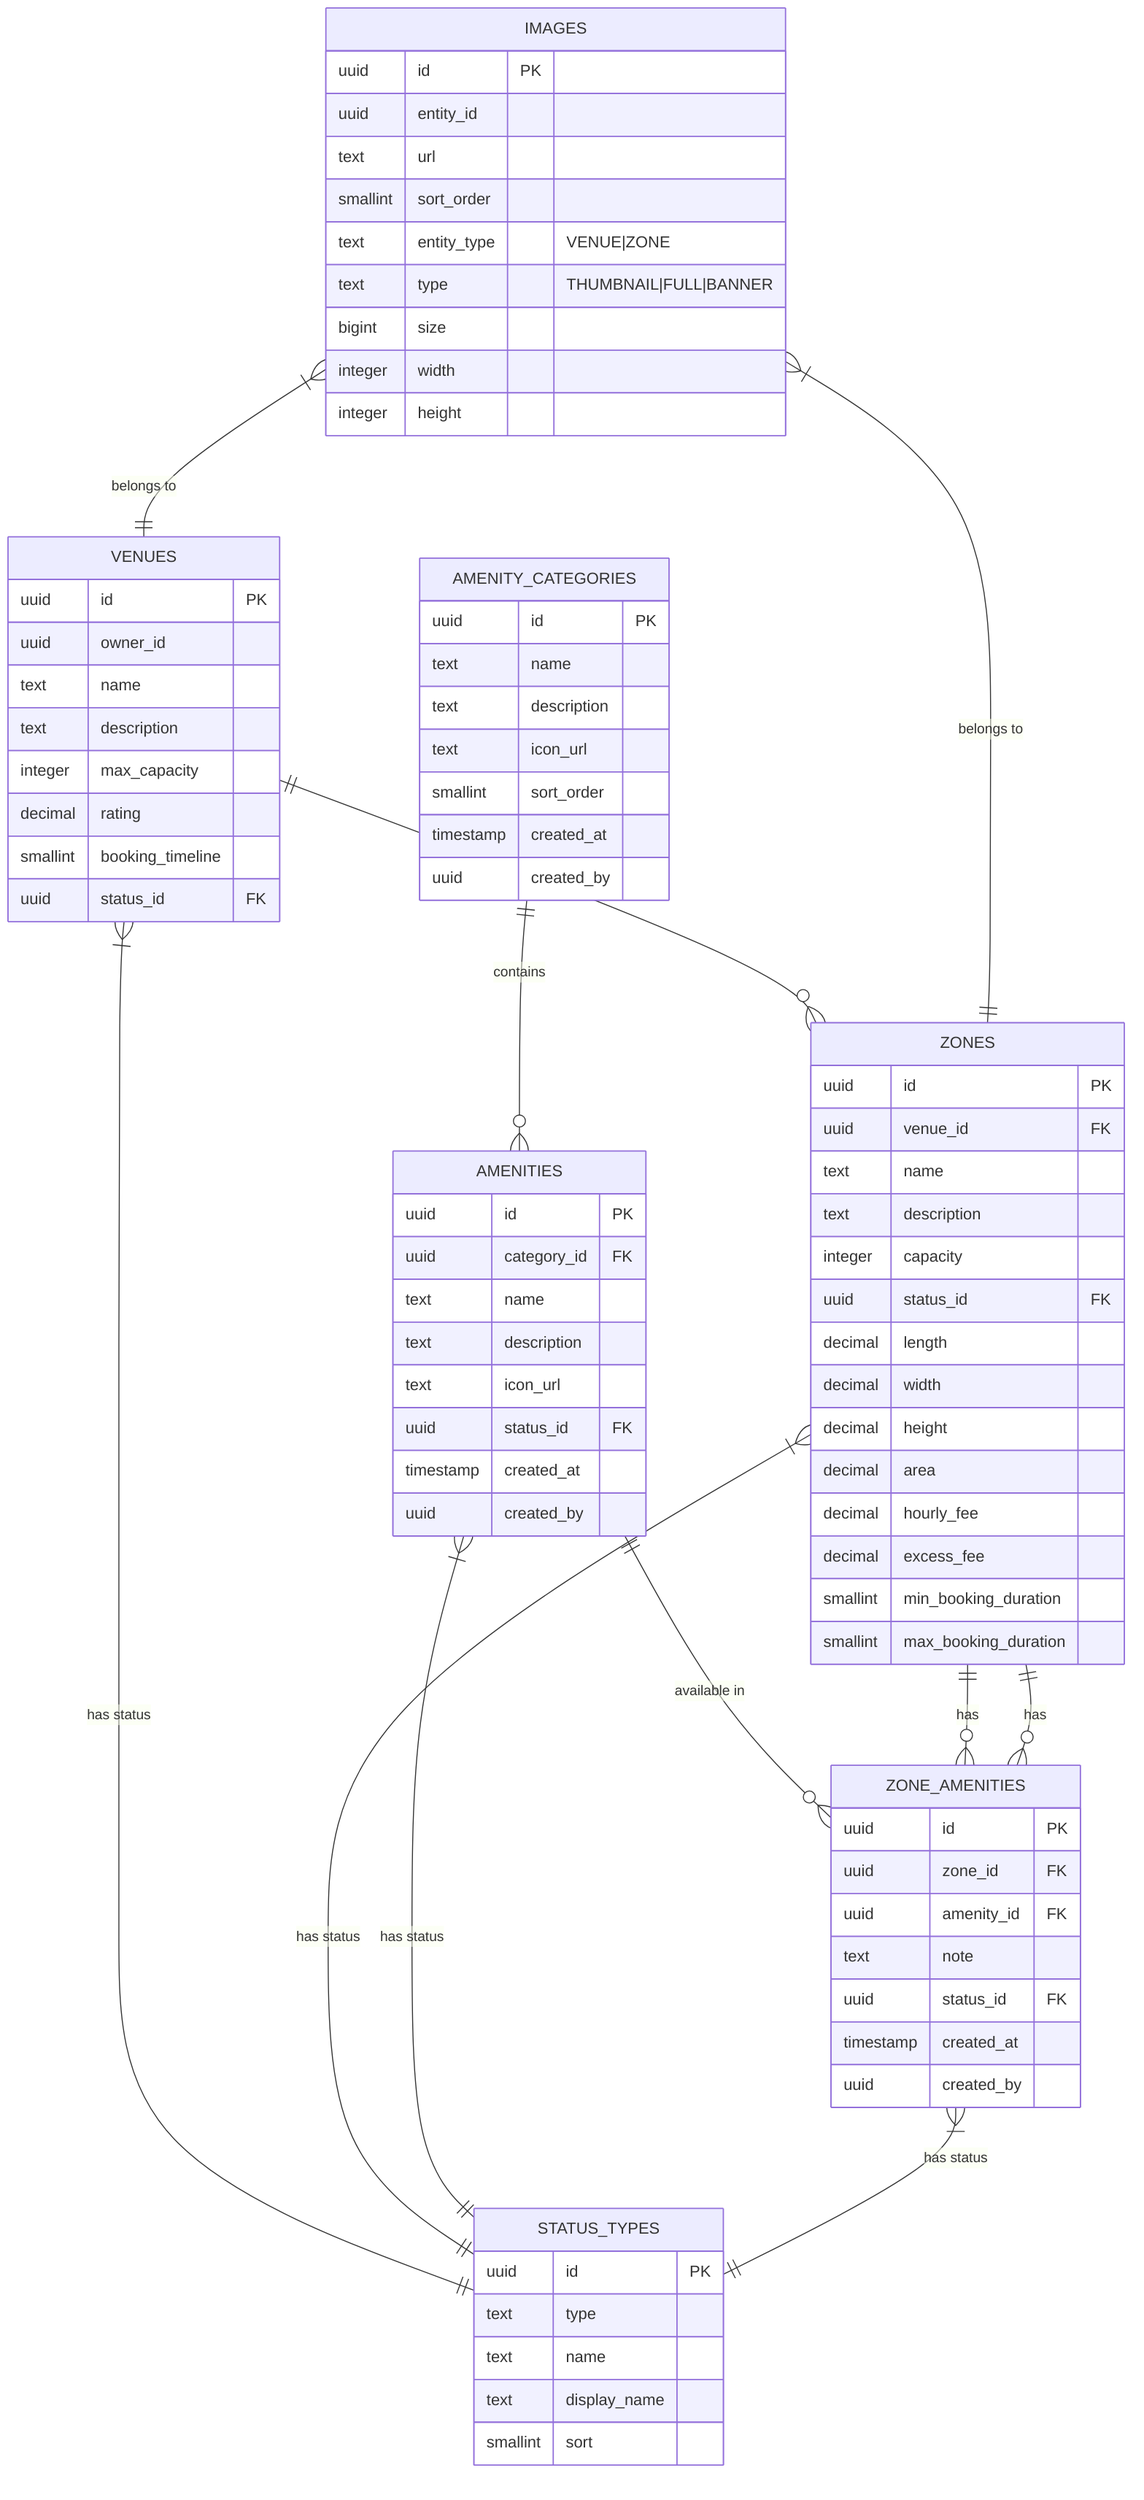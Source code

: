 erDiagram
%% Core Venue Relationships
    VENUES ||--o{ ZONES: contains

%% Amenity Management
    AMENITY_CATEGORIES ||--o{ AMENITIES: contains
    AMENITIES ||--o{ ZONE_AMENITIES: "available in"
    ZONES ||--o{ ZONE_AMENITIES: has

%% Zone Management
    ZONES ||--o{ ZONE_AMENITIES: has

%% Status Management
    VENUES }|--|| STATUS_TYPES: "has status"
    ZONES }|--|| STATUS_TYPES: "has status"
    AMENITIES }|--|| STATUS_TYPES: "has status"
    ZONE_AMENITIES }|--|| STATUS_TYPES: "has status"

%% Image Management
    IMAGES }|--|| VENUES: "belongs to"
    IMAGES }|--|| ZONES: "belongs to"

    VENUES {
        uuid id PK
        uuid owner_id
        text name
        text description
        integer max_capacity
        decimal rating
        smallint booking_timeline
        uuid status_id FK
    }

    ZONES {
        uuid id PK
        uuid venue_id FK
        text name
        text description
        integer capacity
        uuid status_id FK
        decimal length
        decimal width
        decimal height
        decimal area
        decimal hourly_fee
        decimal excess_fee
        smallint min_booking_duration
        smallint max_booking_duration
    }


    AMENITY_CATEGORIES {
        uuid id PK
        text name
        text description
        text icon_url
        smallint sort_order
        timestamp created_at
        uuid created_by
    }

    AMENITIES {
        uuid id PK
        uuid category_id FK
        text name
        text description
        text icon_url
        uuid status_id FK
        timestamp created_at
        uuid created_by
    }

    ZONE_AMENITIES {
        uuid id PK
        uuid zone_id FK
        uuid amenity_id FK
        text note
        uuid status_id FK
        timestamp created_at
        uuid created_by
    }

    STATUS_TYPES {
        uuid id PK
        text type
        text name
        text display_name
        smallint sort
    }

    IMAGES {
        uuid id PK
        uuid entity_id
        text url
        smallint sort_order
        text entity_type "VENUE|ZONE"
        text type "THUMBNAIL|FULL|BANNER"
        bigint size
        integer width
        integer height
    }